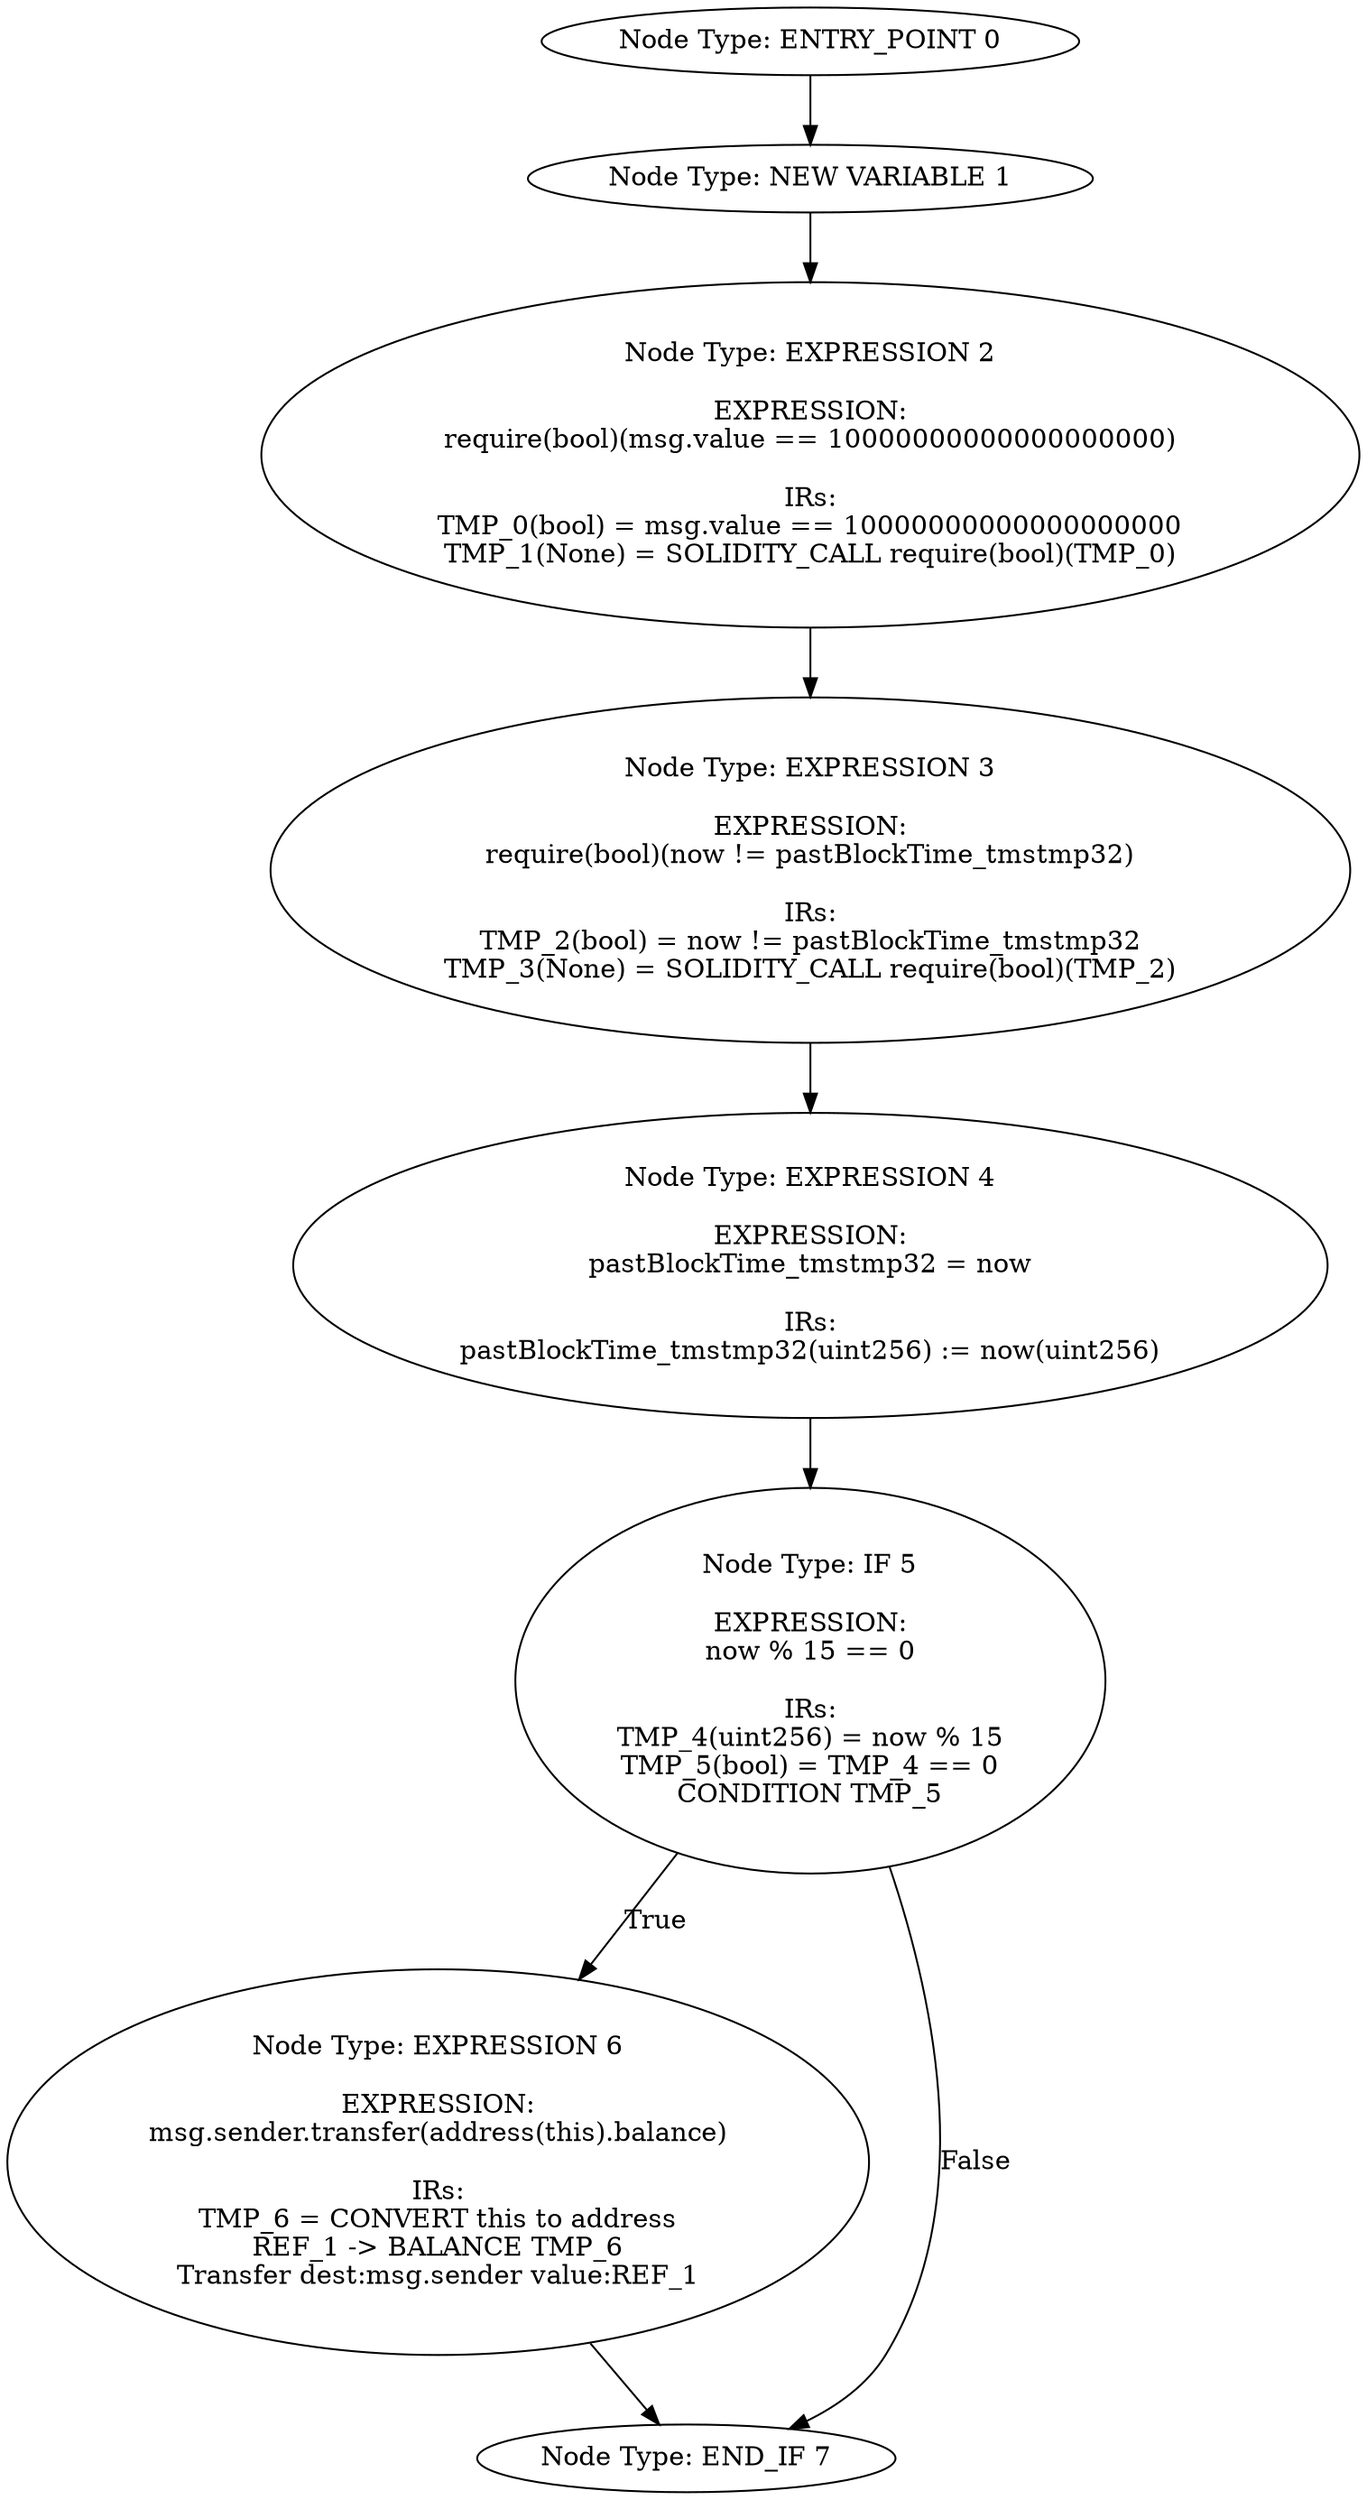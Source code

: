 digraph{
0[label="Node Type: ENTRY_POINT 0
"];
0->1;
1[label="Node Type: NEW VARIABLE 1
"];
1->2;
2[label="Node Type: EXPRESSION 2

EXPRESSION:
require(bool)(msg.value == 10000000000000000000)

IRs:
TMP_0(bool) = msg.value == 10000000000000000000
TMP_1(None) = SOLIDITY_CALL require(bool)(TMP_0)"];
2->3;
3[label="Node Type: EXPRESSION 3

EXPRESSION:
require(bool)(now != pastBlockTime_tmstmp32)

IRs:
TMP_2(bool) = now != pastBlockTime_tmstmp32
TMP_3(None) = SOLIDITY_CALL require(bool)(TMP_2)"];
3->4;
4[label="Node Type: EXPRESSION 4

EXPRESSION:
pastBlockTime_tmstmp32 = now

IRs:
pastBlockTime_tmstmp32(uint256) := now(uint256)"];
4->5;
5[label="Node Type: IF 5

EXPRESSION:
now % 15 == 0

IRs:
TMP_4(uint256) = now % 15
TMP_5(bool) = TMP_4 == 0
CONDITION TMP_5"];
5->6[label="True"];
5->7[label="False"];
6[label="Node Type: EXPRESSION 6

EXPRESSION:
msg.sender.transfer(address(this).balance)

IRs:
TMP_6 = CONVERT this to address
REF_1 -> BALANCE TMP_6
Transfer dest:msg.sender value:REF_1"];
6->7;
7[label="Node Type: END_IF 7
"];
}

